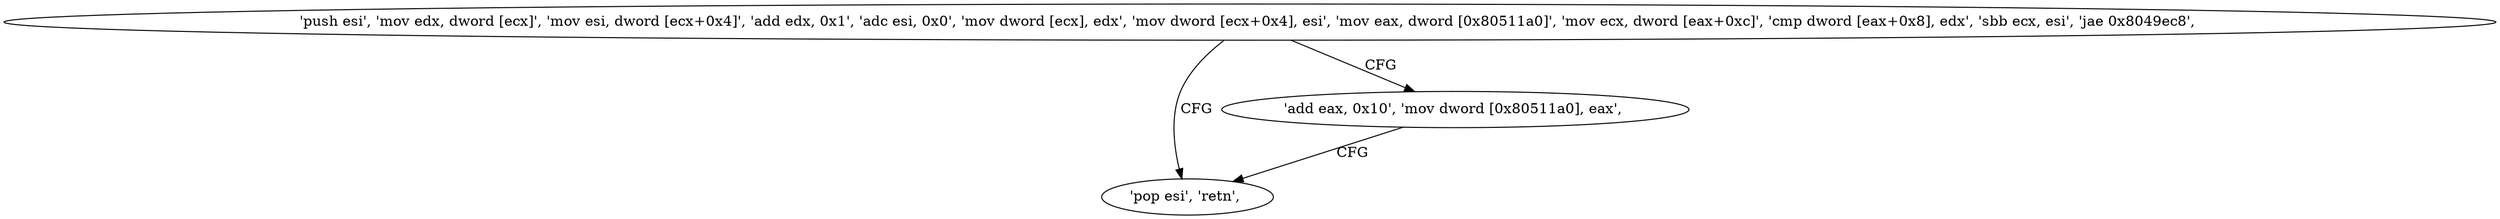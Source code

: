 digraph "func" {
"134520480" [label = "'push esi', 'mov edx, dword [ecx]', 'mov esi, dword [ecx+0x4]', 'add edx, 0x1', 'adc esi, 0x0', 'mov dword [ecx], edx', 'mov dword [ecx+0x4], esi', 'mov eax, dword [0x80511a0]', 'mov ecx, dword [eax+0xc]', 'cmp dword [eax+0x8], edx', 'sbb ecx, esi', 'jae 0x8049ec8', " ]
"134520520" [label = "'pop esi', 'retn', " ]
"134520512" [label = "'add eax, 0x10', 'mov dword [0x80511a0], eax', " ]
"134520480" -> "134520520" [ label = "CFG" ]
"134520480" -> "134520512" [ label = "CFG" ]
"134520512" -> "134520520" [ label = "CFG" ]
}
